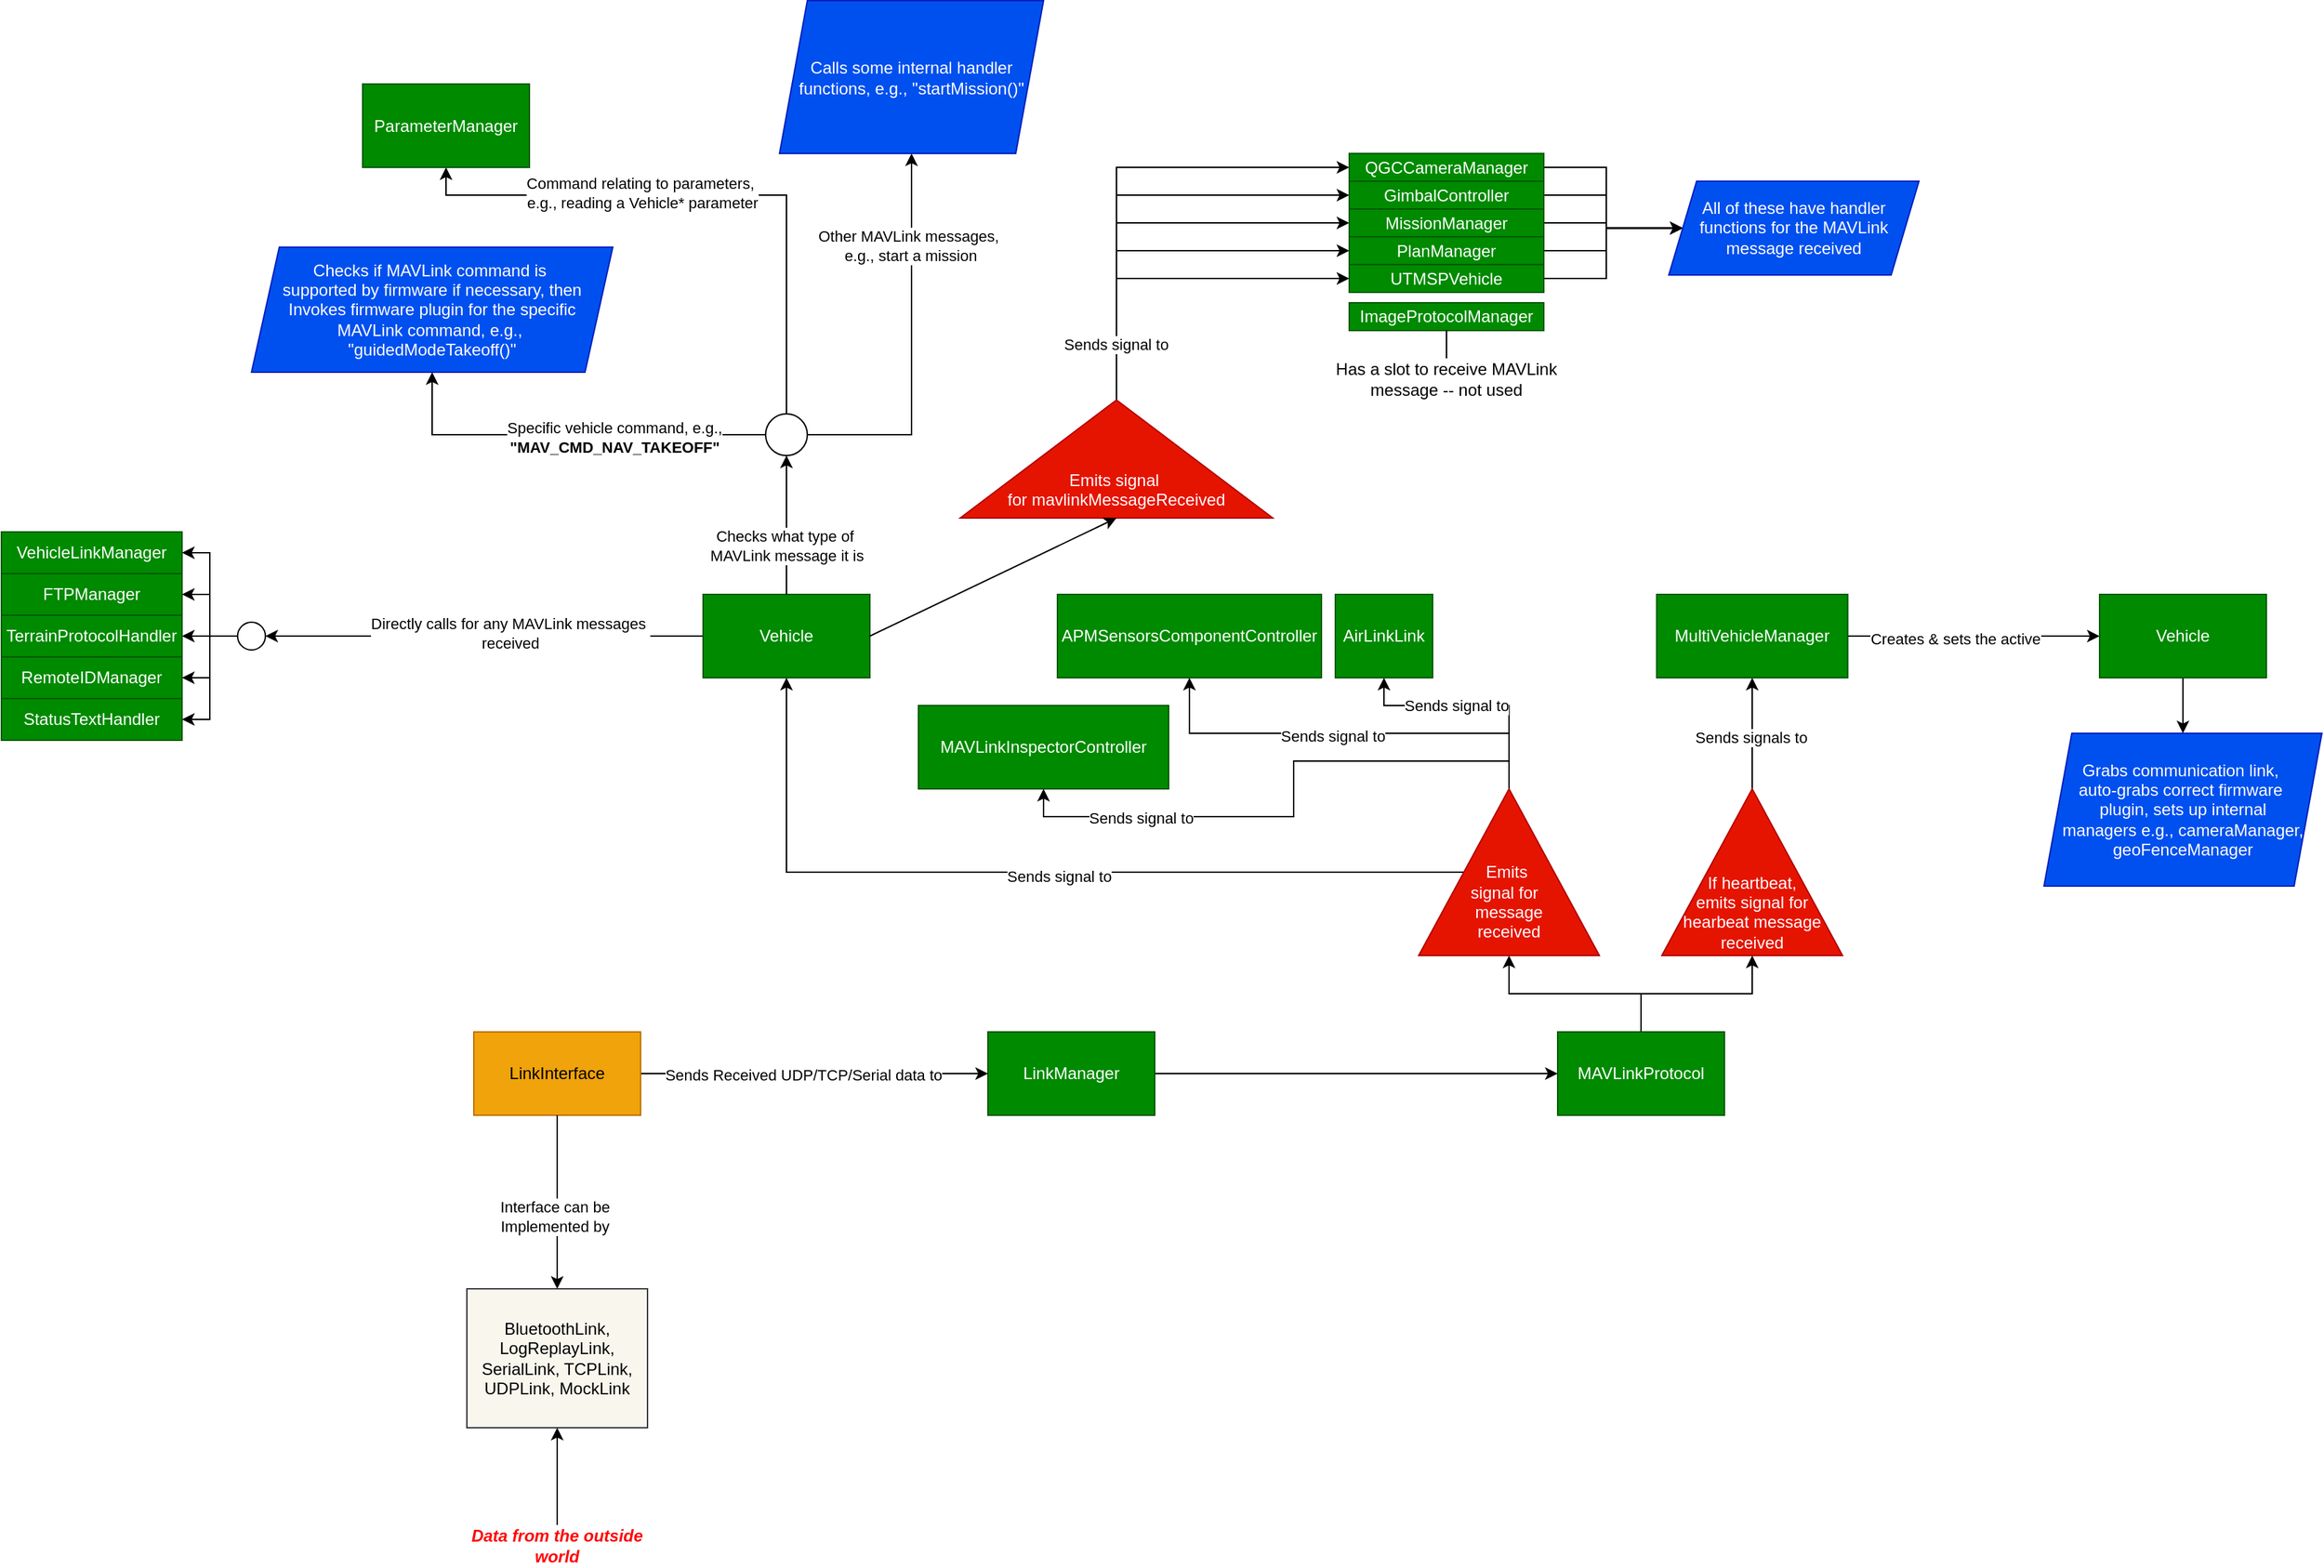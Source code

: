 <mxfile version="24.7.17">
  <diagram name="Page-1" id="2-7IdTPMlqMFxqddNMAq">
    <mxGraphModel dx="3534" dy="685" grid="1" gridSize="10" guides="1" tooltips="1" connect="1" arrows="1" fold="1" page="1" pageScale="1" pageWidth="2339" pageHeight="3300" math="0" shadow="0">
      <root>
        <mxCell id="0" />
        <mxCell id="1" parent="0" />
        <mxCell id="2pk-kVU0k3oHE5ROV0SA-71" style="edgeStyle=orthogonalEdgeStyle;rounded=0;orthogonalLoop=1;jettySize=auto;html=1;exitX=1;exitY=0.5;exitDx=0;exitDy=0;entryX=0;entryY=0.5;entryDx=0;entryDy=0;" parent="1" source="2pk-kVU0k3oHE5ROV0SA-62" target="2pk-kVU0k3oHE5ROV0SA-67" edge="1">
          <mxGeometry relative="1" as="geometry" />
        </mxCell>
        <mxCell id="2pk-kVU0k3oHE5ROV0SA-72" style="edgeStyle=orthogonalEdgeStyle;rounded=0;orthogonalLoop=1;jettySize=auto;html=1;exitX=1;exitY=0.5;exitDx=0;exitDy=0;entryX=0;entryY=0.5;entryDx=0;entryDy=0;" parent="1" source="2pk-kVU0k3oHE5ROV0SA-62" target="2pk-kVU0k3oHE5ROV0SA-68" edge="1">
          <mxGeometry relative="1" as="geometry" />
        </mxCell>
        <mxCell id="2pk-kVU0k3oHE5ROV0SA-73" style="edgeStyle=orthogonalEdgeStyle;rounded=0;orthogonalLoop=1;jettySize=auto;html=1;exitX=1;exitY=0.5;exitDx=0;exitDy=0;entryX=0;entryY=0.5;entryDx=0;entryDy=0;" parent="1" source="2pk-kVU0k3oHE5ROV0SA-62" target="2pk-kVU0k3oHE5ROV0SA-69" edge="1">
          <mxGeometry relative="1" as="geometry" />
        </mxCell>
        <mxCell id="2pk-kVU0k3oHE5ROV0SA-74" style="edgeStyle=orthogonalEdgeStyle;rounded=0;orthogonalLoop=1;jettySize=auto;html=1;exitX=1;exitY=0.5;exitDx=0;exitDy=0;entryX=0;entryY=0.5;entryDx=0;entryDy=0;" parent="1" source="2pk-kVU0k3oHE5ROV0SA-62" target="2pk-kVU0k3oHE5ROV0SA-70" edge="1">
          <mxGeometry relative="1" as="geometry" />
        </mxCell>
        <mxCell id="jVxOIRO-53fIm3GW3vSO-24" style="edgeStyle=orthogonalEdgeStyle;rounded=0;orthogonalLoop=1;jettySize=auto;html=1;exitX=0.5;exitY=0;exitDx=0;exitDy=0;entryX=0;entryY=0.5;entryDx=0;entryDy=0;" parent="1" source="jVxOIRO-53fIm3GW3vSO-1" target="jVxOIRO-53fIm3GW3vSO-25" edge="1">
          <mxGeometry relative="1" as="geometry">
            <mxPoint x="310" y="760" as="targetPoint" />
          </mxGeometry>
        </mxCell>
        <mxCell id="2pk-kVU0k3oHE5ROV0SA-2" style="edgeStyle=orthogonalEdgeStyle;rounded=0;orthogonalLoop=1;jettySize=auto;html=1;exitX=0.5;exitY=0;exitDx=0;exitDy=0;entryX=0;entryY=0.5;entryDx=0;entryDy=0;" parent="1" source="jVxOIRO-53fIm3GW3vSO-1" target="2pk-kVU0k3oHE5ROV0SA-1" edge="1">
          <mxGeometry relative="1" as="geometry" />
        </mxCell>
        <mxCell id="jVxOIRO-53fIm3GW3vSO-1" value="MAVLinkProtocol" style="rounded=0;whiteSpace=wrap;html=1;fillColor=#008a00;fontColor=#ffffff;strokeColor=#005700;" parent="1" vertex="1">
          <mxGeometry x="250" y="865" width="120" height="60" as="geometry" />
        </mxCell>
        <mxCell id="jVxOIRO-53fIm3GW3vSO-13" style="edgeStyle=orthogonalEdgeStyle;rounded=0;orthogonalLoop=1;jettySize=auto;html=1;exitX=1;exitY=0.5;exitDx=0;exitDy=0;entryX=0;entryY=0.5;entryDx=0;entryDy=0;" parent="1" source="2pk-kVU0k3oHE5ROV0SA-18" target="jVxOIRO-53fIm3GW3vSO-12" edge="1">
          <mxGeometry relative="1" as="geometry">
            <mxPoint x="530" y="580" as="sourcePoint" />
          </mxGeometry>
        </mxCell>
        <mxCell id="jVxOIRO-53fIm3GW3vSO-18" value="Creates &amp;amp; sets the active" style="edgeLabel;html=1;align=center;verticalAlign=middle;resizable=0;points=[];" parent="jVxOIRO-53fIm3GW3vSO-13" vertex="1" connectable="0">
          <mxGeometry x="-0.15" y="-2" relative="1" as="geometry">
            <mxPoint as="offset" />
          </mxGeometry>
        </mxCell>
        <mxCell id="2pk-kVU0k3oHE5ROV0SA-49" style="edgeStyle=orthogonalEdgeStyle;rounded=0;orthogonalLoop=1;jettySize=auto;html=1;exitX=0.5;exitY=1;exitDx=0;exitDy=0;entryX=0.5;entryY=0;entryDx=0;entryDy=0;" parent="1" source="jVxOIRO-53fIm3GW3vSO-12" target="jVxOIRO-53fIm3GW3vSO-27" edge="1">
          <mxGeometry relative="1" as="geometry" />
        </mxCell>
        <mxCell id="jVxOIRO-53fIm3GW3vSO-12" value="Vehicle" style="rounded=0;whiteSpace=wrap;html=1;fillColor=#008a00;fontColor=#ffffff;strokeColor=#005700;" parent="1" vertex="1">
          <mxGeometry x="640" y="550" width="120" height="60" as="geometry" />
        </mxCell>
        <mxCell id="2pk-kVU0k3oHE5ROV0SA-16" style="edgeStyle=orthogonalEdgeStyle;rounded=0;orthogonalLoop=1;jettySize=auto;html=1;entryX=0.5;entryY=1;entryDx=0;entryDy=0;" parent="1" source="jVxOIRO-53fIm3GW3vSO-25" target="2pk-kVU0k3oHE5ROV0SA-26" edge="1">
          <mxGeometry relative="1" as="geometry">
            <mxPoint x="82.5" y="620" as="targetPoint" />
          </mxGeometry>
        </mxCell>
        <mxCell id="2pk-kVU0k3oHE5ROV0SA-17" value="Sends signal to" style="edgeLabel;html=1;align=center;verticalAlign=middle;resizable=0;points=[];" parent="2pk-kVU0k3oHE5ROV0SA-16" vertex="1" connectable="0">
          <mxGeometry x="-0.071" y="3" relative="1" as="geometry">
            <mxPoint as="offset" />
          </mxGeometry>
        </mxCell>
        <mxCell id="2pk-kVU0k3oHE5ROV0SA-53" style="edgeStyle=orthogonalEdgeStyle;rounded=0;orthogonalLoop=1;jettySize=auto;html=1;exitX=1;exitY=0.5;exitDx=0;exitDy=0;entryX=0.5;entryY=1;entryDx=0;entryDy=0;" parent="1" source="jVxOIRO-53fIm3GW3vSO-25" target="2pk-kVU0k3oHE5ROV0SA-52" edge="1">
          <mxGeometry relative="1" as="geometry" />
        </mxCell>
        <mxCell id="2pk-kVU0k3oHE5ROV0SA-54" value="Sends signal to" style="edgeLabel;html=1;align=center;verticalAlign=middle;resizable=0;points=[];" parent="2pk-kVU0k3oHE5ROV0SA-53" vertex="1" connectable="0">
          <mxGeometry x="0.569" y="1" relative="1" as="geometry">
            <mxPoint as="offset" />
          </mxGeometry>
        </mxCell>
        <mxCell id="2pk-kVU0k3oHE5ROV0SA-56" style="edgeStyle=orthogonalEdgeStyle;rounded=0;orthogonalLoop=1;jettySize=auto;html=1;exitX=1;exitY=0.5;exitDx=0;exitDy=0;entryX=0.5;entryY=1;entryDx=0;entryDy=0;" parent="1" source="jVxOIRO-53fIm3GW3vSO-25" target="2pk-kVU0k3oHE5ROV0SA-55" edge="1">
          <mxGeometry relative="1" as="geometry" />
        </mxCell>
        <mxCell id="2pk-kVU0k3oHE5ROV0SA-57" value="Sends signal to" style="edgeLabel;html=1;align=center;verticalAlign=middle;resizable=0;points=[];" parent="2pk-kVU0k3oHE5ROV0SA-56" vertex="1" connectable="0">
          <mxGeometry x="0.077" y="2" relative="1" as="geometry">
            <mxPoint as="offset" />
          </mxGeometry>
        </mxCell>
        <mxCell id="2pk-kVU0k3oHE5ROV0SA-59" style="edgeStyle=orthogonalEdgeStyle;rounded=0;orthogonalLoop=1;jettySize=auto;html=1;exitX=1;exitY=0.5;exitDx=0;exitDy=0;entryX=0.5;entryY=1;entryDx=0;entryDy=0;" parent="1" source="jVxOIRO-53fIm3GW3vSO-25" target="2pk-kVU0k3oHE5ROV0SA-58" edge="1">
          <mxGeometry relative="1" as="geometry">
            <Array as="points">
              <mxPoint x="215" y="630" />
              <mxPoint x="125" y="630" />
            </Array>
          </mxGeometry>
        </mxCell>
        <mxCell id="2pk-kVU0k3oHE5ROV0SA-60" value="Sends signal to" style="edgeLabel;html=1;align=center;verticalAlign=middle;resizable=0;points=[];" parent="2pk-kVU0k3oHE5ROV0SA-59" vertex="1" connectable="0">
          <mxGeometry x="0.226" relative="1" as="geometry">
            <mxPoint x="6" as="offset" />
          </mxGeometry>
        </mxCell>
        <mxCell id="jVxOIRO-53fIm3GW3vSO-25" value="&lt;div&gt;&lt;br&gt;&lt;/div&gt;&lt;div&gt;&lt;br&gt;&lt;/div&gt;&lt;div&gt;&lt;br&gt;&lt;/div&gt;Emits&amp;nbsp;&lt;div&gt;signal for&amp;nbsp;&amp;nbsp;&lt;/div&gt;&lt;div&gt;message&lt;/div&gt;&lt;div&gt;received&lt;/div&gt;" style="triangle;whiteSpace=wrap;html=1;direction=north;fillColor=#e51400;fontColor=#ffffff;strokeColor=#B20000;" parent="1" vertex="1">
          <mxGeometry x="150" y="690" width="130" height="120" as="geometry" />
        </mxCell>
        <mxCell id="jVxOIRO-53fIm3GW3vSO-27" value="Grabs communication link,&amp;nbsp;&lt;div&gt;auto-grabs correct firmware&amp;nbsp;&lt;/div&gt;&lt;div&gt;plugin, sets up internal&lt;/div&gt;&lt;div&gt;managers e.g., cameraManager&lt;span style=&quot;background-color: initial;&quot;&gt;, geoFenceManager&lt;/span&gt;&lt;/div&gt;" style="shape=parallelogram;perimeter=parallelogramPerimeter;whiteSpace=wrap;html=1;fixedSize=1;fillColor=#0050ef;fontColor=#ffffff;strokeColor=#001DBC;" parent="1" vertex="1">
          <mxGeometry x="600" y="650" width="200" height="110" as="geometry" />
        </mxCell>
        <mxCell id="jVxOIRO-53fIm3GW3vSO-31" style="edgeStyle=orthogonalEdgeStyle;rounded=0;orthogonalLoop=1;jettySize=auto;html=1;exitX=1;exitY=0.5;exitDx=0;exitDy=0;entryX=0;entryY=0.5;entryDx=0;entryDy=0;" parent="1" source="jVxOIRO-53fIm3GW3vSO-30" target="jVxOIRO-53fIm3GW3vSO-1" edge="1">
          <mxGeometry relative="1" as="geometry" />
        </mxCell>
        <mxCell id="jVxOIRO-53fIm3GW3vSO-30" value="LinkManager" style="rounded=0;whiteSpace=wrap;html=1;fillColor=#008a00;fontColor=#ffffff;strokeColor=#005700;" parent="1" vertex="1">
          <mxGeometry x="-160" y="865" width="120" height="60" as="geometry" />
        </mxCell>
        <mxCell id="jVxOIRO-53fIm3GW3vSO-33" style="edgeStyle=orthogonalEdgeStyle;rounded=0;orthogonalLoop=1;jettySize=auto;html=1;entryX=0;entryY=0.5;entryDx=0;entryDy=0;" parent="1" source="jVxOIRO-53fIm3GW3vSO-32" target="jVxOIRO-53fIm3GW3vSO-30" edge="1">
          <mxGeometry relative="1" as="geometry">
            <mxPoint x="-350" y="900" as="targetPoint" />
          </mxGeometry>
        </mxCell>
        <mxCell id="jVxOIRO-53fIm3GW3vSO-34" value="Sends Received UDP/TCP/Serial data to" style="edgeLabel;html=1;align=center;verticalAlign=middle;resizable=0;points=[];" parent="jVxOIRO-53fIm3GW3vSO-33" vertex="1" connectable="0">
          <mxGeometry x="-0.069" y="-1" relative="1" as="geometry">
            <mxPoint as="offset" />
          </mxGeometry>
        </mxCell>
        <mxCell id="jVxOIRO-53fIm3GW3vSO-32" value="LinkInterface" style="rounded=0;whiteSpace=wrap;html=1;fillColor=#f0a30a;fontColor=#000000;strokeColor=#BD7000;" parent="1" vertex="1">
          <mxGeometry x="-530" y="865" width="120" height="60" as="geometry" />
        </mxCell>
        <mxCell id="jVxOIRO-53fIm3GW3vSO-35" value="" style="endArrow=classic;html=1;rounded=0;exitX=0.5;exitY=1;exitDx=0;exitDy=0;" parent="1" source="jVxOIRO-53fIm3GW3vSO-32" target="jVxOIRO-53fIm3GW3vSO-36" edge="1">
          <mxGeometry width="50" height="50" relative="1" as="geometry">
            <mxPoint x="-30" y="1020" as="sourcePoint" />
            <mxPoint x="-470" y="780" as="targetPoint" />
          </mxGeometry>
        </mxCell>
        <mxCell id="jVxOIRO-53fIm3GW3vSO-37" value="Interface can be&lt;div&gt;Implemented by&lt;/div&gt;" style="edgeLabel;html=1;align=center;verticalAlign=middle;resizable=0;points=[];" parent="jVxOIRO-53fIm3GW3vSO-35" vertex="1" connectable="0">
          <mxGeometry x="0.162" y="-2" relative="1" as="geometry">
            <mxPoint as="offset" />
          </mxGeometry>
        </mxCell>
        <mxCell id="jVxOIRO-53fIm3GW3vSO-36" value="&lt;font color=&quot;#000000&quot;&gt;BluetoothLink, LogReplayLink, SerialLink, TCPLink, UDPLink, MockLink&lt;/font&gt;" style="rounded=0;whiteSpace=wrap;html=1;fillColor=#f9f7ed;strokeColor=#36393d;" parent="1" vertex="1">
          <mxGeometry x="-535" y="1050" width="130" height="100" as="geometry" />
        </mxCell>
        <mxCell id="2pk-kVU0k3oHE5ROV0SA-19" style="edgeStyle=orthogonalEdgeStyle;rounded=0;orthogonalLoop=1;jettySize=auto;html=1;entryX=0.5;entryY=1;entryDx=0;entryDy=0;" parent="1" source="2pk-kVU0k3oHE5ROV0SA-1" target="2pk-kVU0k3oHE5ROV0SA-18" edge="1">
          <mxGeometry relative="1" as="geometry" />
        </mxCell>
        <mxCell id="2pk-kVU0k3oHE5ROV0SA-21" value="Sends signals to" style="edgeLabel;html=1;align=center;verticalAlign=middle;resizable=0;points=[];" parent="2pk-kVU0k3oHE5ROV0SA-19" vertex="1" connectable="0">
          <mxGeometry x="-0.058" y="1" relative="1" as="geometry">
            <mxPoint as="offset" />
          </mxGeometry>
        </mxCell>
        <mxCell id="2pk-kVU0k3oHE5ROV0SA-1" value="&lt;div&gt;&lt;br&gt;&lt;/div&gt;&lt;div&gt;&lt;br&gt;&lt;/div&gt;&lt;div&gt;&lt;br&gt;&lt;/div&gt;&lt;div&gt;&lt;br&gt;&lt;/div&gt;&lt;div&gt;If heartbeat,&lt;/div&gt;&lt;div&gt;emits signal for hearbeat message&lt;/div&gt;&lt;div&gt;received&lt;/div&gt;" style="triangle;whiteSpace=wrap;html=1;direction=north;fillColor=#e51400;fontColor=#ffffff;strokeColor=#B20000;" parent="1" vertex="1">
          <mxGeometry x="325" y="690" width="130" height="120" as="geometry" />
        </mxCell>
        <mxCell id="2pk-kVU0k3oHE5ROV0SA-18" value="MultiVehicleManager" style="rounded=0;whiteSpace=wrap;html=1;fillColor=#008a00;fontColor=#ffffff;strokeColor=#005700;" parent="1" vertex="1">
          <mxGeometry x="321.25" y="550" width="137.5" height="60" as="geometry" />
        </mxCell>
        <mxCell id="2pk-kVU0k3oHE5ROV0SA-87" style="edgeStyle=orthogonalEdgeStyle;rounded=0;orthogonalLoop=1;jettySize=auto;html=1;exitX=0;exitY=0.5;exitDx=0;exitDy=0;" parent="1" source="2pk-kVU0k3oHE5ROV0SA-26" target="2pk-kVU0k3oHE5ROV0SA-94" edge="1">
          <mxGeometry relative="1" as="geometry">
            <mxPoint x="-700" y="580" as="targetPoint" />
          </mxGeometry>
        </mxCell>
        <mxCell id="2pk-kVU0k3oHE5ROV0SA-88" value="Directly calls for any MAVLink messages&amp;nbsp;&lt;div&gt;received&lt;/div&gt;" style="edgeLabel;html=1;align=center;verticalAlign=middle;resizable=0;points=[];" parent="2pk-kVU0k3oHE5ROV0SA-87" vertex="1" connectable="0">
          <mxGeometry x="-0.109" y="-2" relative="1" as="geometry">
            <mxPoint x="1" as="offset" />
          </mxGeometry>
        </mxCell>
        <mxCell id="2pk-kVU0k3oHE5ROV0SA-26" value="Vehicle" style="rounded=0;whiteSpace=wrap;html=1;fillColor=#008a00;fontColor=#ffffff;strokeColor=#005700;" parent="1" vertex="1">
          <mxGeometry x="-365" y="550" width="120" height="60" as="geometry" />
        </mxCell>
        <mxCell id="2pk-kVU0k3oHE5ROV0SA-31" style="edgeStyle=orthogonalEdgeStyle;rounded=0;orthogonalLoop=1;jettySize=auto;html=1;exitX=0.5;exitY=0;exitDx=0;exitDy=0;entryX=0.5;entryY=1;entryDx=0;entryDy=0;" parent="1" source="2pk-kVU0k3oHE5ROV0SA-26" target="2pk-kVU0k3oHE5ROV0SA-36" edge="1">
          <mxGeometry relative="1" as="geometry">
            <mxPoint x="-490" y="600" as="targetPoint" />
            <mxPoint x="-310" y="470" as="sourcePoint" />
          </mxGeometry>
        </mxCell>
        <mxCell id="2pk-kVU0k3oHE5ROV0SA-32" value="Checks what type of&amp;nbsp;&lt;div&gt;MAVLink message it is&lt;/div&gt;" style="edgeLabel;html=1;align=center;verticalAlign=middle;resizable=0;points=[];" parent="2pk-kVU0k3oHE5ROV0SA-31" vertex="1" connectable="0">
          <mxGeometry x="-0.286" relative="1" as="geometry">
            <mxPoint as="offset" />
          </mxGeometry>
        </mxCell>
        <mxCell id="2pk-kVU0k3oHE5ROV0SA-33" value="Checks if MAVLink command is&amp;nbsp;&lt;div&gt;supported by firmware if necessary, then Invokes firmware&amp;nbsp;&lt;span style=&quot;background-color: initial;&quot;&gt;plugin for the specific&lt;/span&gt;&lt;div&gt;MAVLink command, e.g.,&amp;nbsp;&lt;/div&gt;&lt;div&gt;&quot;guidedModeTakeoff()&quot;&lt;/div&gt;&lt;/div&gt;" style="shape=parallelogram;perimeter=parallelogramPerimeter;whiteSpace=wrap;html=1;fixedSize=1;fillColor=#0050ef;fontColor=#ffffff;strokeColor=#001DBC;" parent="1" vertex="1">
          <mxGeometry x="-690" y="300" width="260" height="90" as="geometry" />
        </mxCell>
        <mxCell id="2pk-kVU0k3oHE5ROV0SA-34" style="edgeStyle=orthogonalEdgeStyle;rounded=0;orthogonalLoop=1;jettySize=auto;html=1;entryX=0.5;entryY=1;entryDx=0;entryDy=0;" parent="1" source="2pk-kVU0k3oHE5ROV0SA-36" target="2pk-kVU0k3oHE5ROV0SA-33" edge="1">
          <mxGeometry relative="1" as="geometry">
            <mxPoint x="-490" y="510" as="targetPoint" />
          </mxGeometry>
        </mxCell>
        <mxCell id="2pk-kVU0k3oHE5ROV0SA-37" value="Specific vehicle command, e.g.,&lt;div&gt;&lt;b&gt;&quot;MAV_CMD_NAV_TAKEOFF&quot;&lt;/b&gt;&lt;/div&gt;" style="edgeLabel;html=1;align=center;verticalAlign=middle;resizable=0;points=[];" parent="2pk-kVU0k3oHE5ROV0SA-34" vertex="1" connectable="0">
          <mxGeometry x="-0.235" y="2" relative="1" as="geometry">
            <mxPoint as="offset" />
          </mxGeometry>
        </mxCell>
        <mxCell id="2pk-kVU0k3oHE5ROV0SA-40" style="edgeStyle=orthogonalEdgeStyle;rounded=0;orthogonalLoop=1;jettySize=auto;html=1;entryX=0.5;entryY=1;entryDx=0;entryDy=0;exitX=0;exitY=0;exitDx=0;exitDy=0;" parent="1" source="2pk-kVU0k3oHE5ROV0SA-36" target="2pk-kVU0k3oHE5ROV0SA-39" edge="1">
          <mxGeometry relative="1" as="geometry">
            <Array as="points">
              <mxPoint x="-305" y="424.5" />
              <mxPoint x="-305" y="262.5" />
              <mxPoint x="-550" y="262.5" />
            </Array>
          </mxGeometry>
        </mxCell>
        <mxCell id="2pk-kVU0k3oHE5ROV0SA-41" value="Command relating to parameters,&amp;nbsp;&lt;div&gt;e.g., reading a Vehicle* parameter&lt;/div&gt;" style="edgeLabel;html=1;align=center;verticalAlign=middle;resizable=0;points=[];" parent="2pk-kVU0k3oHE5ROV0SA-40" vertex="1" connectable="0">
          <mxGeometry x="-0.168" relative="1" as="geometry">
            <mxPoint x="-95" y="-2" as="offset" />
          </mxGeometry>
        </mxCell>
        <mxCell id="2pk-kVU0k3oHE5ROV0SA-45" style="edgeStyle=orthogonalEdgeStyle;rounded=0;orthogonalLoop=1;jettySize=auto;html=1;exitX=1;exitY=0.5;exitDx=0;exitDy=0;entryX=0.5;entryY=1;entryDx=0;entryDy=0;" parent="1" source="2pk-kVU0k3oHE5ROV0SA-36" target="2pk-kVU0k3oHE5ROV0SA-48" edge="1">
          <mxGeometry relative="1" as="geometry">
            <mxPoint x="-155" y="282.5" as="targetPoint" />
            <mxPoint x="-245.0" y="455.0" as="sourcePoint" />
          </mxGeometry>
        </mxCell>
        <mxCell id="2pk-kVU0k3oHE5ROV0SA-46" value="Other MAVLink messages,&amp;nbsp;&lt;div&gt;e.g., start a mission&lt;/div&gt;" style="edgeLabel;html=1;align=center;verticalAlign=middle;resizable=0;points=[];" parent="2pk-kVU0k3oHE5ROV0SA-45" vertex="1" connectable="0">
          <mxGeometry x="0.523" y="1" relative="1" as="geometry">
            <mxPoint as="offset" />
          </mxGeometry>
        </mxCell>
        <mxCell id="2pk-kVU0k3oHE5ROV0SA-36" value="" style="ellipse;whiteSpace=wrap;html=1;aspect=fixed;" parent="1" vertex="1">
          <mxGeometry x="-320" y="420" width="30" height="30" as="geometry" />
        </mxCell>
        <mxCell id="2pk-kVU0k3oHE5ROV0SA-39" value="ParameterManager" style="rounded=0;whiteSpace=wrap;html=1;fillColor=#008a00;fontColor=#ffffff;strokeColor=#005700;" parent="1" vertex="1">
          <mxGeometry x="-610" y="182.5" width="120" height="60" as="geometry" />
        </mxCell>
        <mxCell id="2pk-kVU0k3oHE5ROV0SA-48" value="Calls some internal handler functions, e.g., &quot;startMission()&quot;" style="shape=parallelogram;perimeter=parallelogramPerimeter;whiteSpace=wrap;html=1;fixedSize=1;fillColor=#0050ef;fontColor=#ffffff;strokeColor=#001DBC;" parent="1" vertex="1">
          <mxGeometry x="-310" y="122.5" width="190" height="110" as="geometry" />
        </mxCell>
        <mxCell id="2pk-kVU0k3oHE5ROV0SA-52" value="MAVLinkInspectorController" style="rounded=0;whiteSpace=wrap;html=1;fillColor=#008a00;fontColor=#ffffff;strokeColor=#005700;" parent="1" vertex="1">
          <mxGeometry x="-210" y="630" width="180" height="60" as="geometry" />
        </mxCell>
        <mxCell id="2pk-kVU0k3oHE5ROV0SA-55" value="APMSensorsComponentController" style="rounded=0;whiteSpace=wrap;html=1;fillColor=#008a00;fontColor=#ffffff;strokeColor=#005700;" parent="1" vertex="1">
          <mxGeometry x="-110" y="550" width="190" height="60" as="geometry" />
        </mxCell>
        <mxCell id="2pk-kVU0k3oHE5ROV0SA-58" value="AirLinkLink" style="rounded=0;whiteSpace=wrap;html=1;fillColor=#008a00;fontColor=#ffffff;strokeColor=#005700;" parent="1" vertex="1">
          <mxGeometry x="90" y="550" width="70" height="60" as="geometry" />
        </mxCell>
        <mxCell id="2pk-kVU0k3oHE5ROV0SA-79" style="edgeStyle=orthogonalEdgeStyle;rounded=0;orthogonalLoop=1;jettySize=auto;html=1;exitX=1;exitY=0.5;exitDx=0;exitDy=0;entryX=0;entryY=0.5;entryDx=0;entryDy=0;" parent="1" source="2pk-kVU0k3oHE5ROV0SA-62" target="2pk-kVU0k3oHE5ROV0SA-66" edge="1">
          <mxGeometry relative="1" as="geometry" />
        </mxCell>
        <mxCell id="2pk-kVU0k3oHE5ROV0SA-80" value="Sends signal to" style="edgeLabel;html=1;align=center;verticalAlign=middle;resizable=0;points=[];" parent="2pk-kVU0k3oHE5ROV0SA-79" vertex="1" connectable="0">
          <mxGeometry x="-0.757" y="1" relative="1" as="geometry">
            <mxPoint as="offset" />
          </mxGeometry>
        </mxCell>
        <mxCell id="2pk-kVU0k3oHE5ROV0SA-62" value="&lt;div&gt;&lt;br&gt;&lt;/div&gt;&lt;div&gt;&lt;br&gt;&lt;/div&gt;&lt;div&gt;&lt;br&gt;&lt;/div&gt;Emits signal&amp;nbsp;&lt;div&gt;for mavlinkMessageReceived&lt;/div&gt;" style="triangle;whiteSpace=wrap;html=1;fillColor=#e51400;fontColor=#ffffff;strokeColor=#B20000;direction=north;" parent="1" vertex="1">
          <mxGeometry x="-180" y="410" width="225" height="85" as="geometry" />
        </mxCell>
        <mxCell id="2pk-kVU0k3oHE5ROV0SA-63" value="" style="endArrow=classic;html=1;rounded=0;exitX=1;exitY=0.5;exitDx=0;exitDy=0;entryX=0;entryY=0.5;entryDx=0;entryDy=0;" parent="1" source="2pk-kVU0k3oHE5ROV0SA-26" target="2pk-kVU0k3oHE5ROV0SA-62" edge="1">
          <mxGeometry width="50" height="50" relative="1" as="geometry">
            <mxPoint x="40" y="510" as="sourcePoint" />
            <mxPoint x="90" y="460" as="targetPoint" />
          </mxGeometry>
        </mxCell>
        <mxCell id="2pk-kVU0k3oHE5ROV0SA-82" style="edgeStyle=orthogonalEdgeStyle;rounded=0;orthogonalLoop=1;jettySize=auto;html=1;entryX=0;entryY=0.5;entryDx=0;entryDy=0;" parent="1" source="2pk-kVU0k3oHE5ROV0SA-66" target="2pk-kVU0k3oHE5ROV0SA-81" edge="1">
          <mxGeometry relative="1" as="geometry" />
        </mxCell>
        <mxCell id="2pk-kVU0k3oHE5ROV0SA-66" value="QGCCameraManager" style="rounded=0;whiteSpace=wrap;html=1;fillColor=#008a00;strokeColor=#005700;fontColor=#ffffff;" parent="1" vertex="1">
          <mxGeometry x="100" y="232.5" width="140" height="20" as="geometry" />
        </mxCell>
        <mxCell id="2pk-kVU0k3oHE5ROV0SA-83" style="edgeStyle=orthogonalEdgeStyle;rounded=0;orthogonalLoop=1;jettySize=auto;html=1;exitX=1;exitY=0.5;exitDx=0;exitDy=0;entryX=0;entryY=0.5;entryDx=0;entryDy=0;" parent="1" source="2pk-kVU0k3oHE5ROV0SA-67" target="2pk-kVU0k3oHE5ROV0SA-81" edge="1">
          <mxGeometry relative="1" as="geometry" />
        </mxCell>
        <mxCell id="2pk-kVU0k3oHE5ROV0SA-67" value="GimbalController" style="rounded=0;whiteSpace=wrap;html=1;fillColor=#008a00;strokeColor=#005700;fontColor=#ffffff;" parent="1" vertex="1">
          <mxGeometry x="100" y="252.5" width="140" height="20" as="geometry" />
        </mxCell>
        <mxCell id="2pk-kVU0k3oHE5ROV0SA-84" style="edgeStyle=orthogonalEdgeStyle;rounded=0;orthogonalLoop=1;jettySize=auto;html=1;exitX=1;exitY=0.5;exitDx=0;exitDy=0;entryX=0;entryY=0.5;entryDx=0;entryDy=0;" parent="1" source="2pk-kVU0k3oHE5ROV0SA-68" target="2pk-kVU0k3oHE5ROV0SA-81" edge="1">
          <mxGeometry relative="1" as="geometry" />
        </mxCell>
        <mxCell id="2pk-kVU0k3oHE5ROV0SA-68" value="MissionManager" style="rounded=0;whiteSpace=wrap;html=1;fillColor=#008a00;strokeColor=#005700;fontColor=#ffffff;" parent="1" vertex="1">
          <mxGeometry x="100" y="272.5" width="140" height="20" as="geometry" />
        </mxCell>
        <mxCell id="2pk-kVU0k3oHE5ROV0SA-85" style="edgeStyle=orthogonalEdgeStyle;rounded=0;orthogonalLoop=1;jettySize=auto;html=1;exitX=1;exitY=0.5;exitDx=0;exitDy=0;entryX=0;entryY=0.5;entryDx=0;entryDy=0;" parent="1" source="2pk-kVU0k3oHE5ROV0SA-69" target="2pk-kVU0k3oHE5ROV0SA-81" edge="1">
          <mxGeometry relative="1" as="geometry" />
        </mxCell>
        <mxCell id="2pk-kVU0k3oHE5ROV0SA-69" value="PlanManager" style="rounded=0;whiteSpace=wrap;html=1;fillColor=#008a00;strokeColor=#005700;fontColor=#ffffff;" parent="1" vertex="1">
          <mxGeometry x="100" y="292.5" width="140" height="20" as="geometry" />
        </mxCell>
        <mxCell id="2pk-kVU0k3oHE5ROV0SA-86" style="edgeStyle=orthogonalEdgeStyle;rounded=0;orthogonalLoop=1;jettySize=auto;html=1;exitX=1;exitY=0.5;exitDx=0;exitDy=0;entryX=0;entryY=0.5;entryDx=0;entryDy=0;" parent="1" source="2pk-kVU0k3oHE5ROV0SA-70" target="2pk-kVU0k3oHE5ROV0SA-81" edge="1">
          <mxGeometry relative="1" as="geometry" />
        </mxCell>
        <mxCell id="2pk-kVU0k3oHE5ROV0SA-70" value="UTMSPVehicle" style="rounded=0;whiteSpace=wrap;html=1;fillColor=#008a00;strokeColor=#005700;fontColor=#ffffff;" parent="1" vertex="1">
          <mxGeometry x="100" y="312.5" width="140" height="20" as="geometry" />
        </mxCell>
        <mxCell id="2pk-kVU0k3oHE5ROV0SA-81" value="All of these have handler functions for the MAVLink message received" style="shape=parallelogram;perimeter=parallelogramPerimeter;whiteSpace=wrap;html=1;fixedSize=1;fillColor=#0050ef;fontColor=#ffffff;strokeColor=#001DBC;" parent="1" vertex="1">
          <mxGeometry x="330" y="252.5" width="180" height="67.5" as="geometry" />
        </mxCell>
        <mxCell id="2pk-kVU0k3oHE5ROV0SA-89" value="VehicleLinkManager" style="rounded=0;whiteSpace=wrap;html=1;fillColor=#008a00;fontColor=#ffffff;strokeColor=#005700;" parent="1" vertex="1">
          <mxGeometry x="-870" y="505" width="130" height="30" as="geometry" />
        </mxCell>
        <mxCell id="2pk-kVU0k3oHE5ROV0SA-90" value="FTPManager" style="rounded=0;whiteSpace=wrap;html=1;fillColor=#008a00;fontColor=#ffffff;strokeColor=#005700;" parent="1" vertex="1">
          <mxGeometry x="-870" y="535" width="130" height="30" as="geometry" />
        </mxCell>
        <mxCell id="2pk-kVU0k3oHE5ROV0SA-91" value="TerrainProtocolHandler" style="rounded=0;whiteSpace=wrap;html=1;fillColor=#008a00;fontColor=#ffffff;strokeColor=#005700;" parent="1" vertex="1">
          <mxGeometry x="-870" y="565" width="130" height="30" as="geometry" />
        </mxCell>
        <mxCell id="2pk-kVU0k3oHE5ROV0SA-92" value="RemoteIDManager" style="rounded=0;whiteSpace=wrap;html=1;fillColor=#008a00;fontColor=#ffffff;strokeColor=#005700;" parent="1" vertex="1">
          <mxGeometry x="-870" y="595" width="130" height="30" as="geometry" />
        </mxCell>
        <mxCell id="2pk-kVU0k3oHE5ROV0SA-93" value="StatusTextHandler" style="rounded=0;whiteSpace=wrap;html=1;fillColor=#008a00;fontColor=#ffffff;strokeColor=#005700;" parent="1" vertex="1">
          <mxGeometry x="-870" y="625" width="130" height="30" as="geometry" />
        </mxCell>
        <mxCell id="2pk-kVU0k3oHE5ROV0SA-95" style="edgeStyle=orthogonalEdgeStyle;rounded=0;orthogonalLoop=1;jettySize=auto;html=1;exitX=0;exitY=0.5;exitDx=0;exitDy=0;entryX=1;entryY=0.5;entryDx=0;entryDy=0;" parent="1" source="2pk-kVU0k3oHE5ROV0SA-94" target="2pk-kVU0k3oHE5ROV0SA-89" edge="1">
          <mxGeometry relative="1" as="geometry" />
        </mxCell>
        <mxCell id="2pk-kVU0k3oHE5ROV0SA-97" style="edgeStyle=orthogonalEdgeStyle;rounded=0;orthogonalLoop=1;jettySize=auto;html=1;exitX=0;exitY=0.5;exitDx=0;exitDy=0;entryX=1;entryY=0.5;entryDx=0;entryDy=0;" parent="1" source="2pk-kVU0k3oHE5ROV0SA-94" target="2pk-kVU0k3oHE5ROV0SA-90" edge="1">
          <mxGeometry relative="1" as="geometry" />
        </mxCell>
        <mxCell id="2pk-kVU0k3oHE5ROV0SA-99" style="edgeStyle=orthogonalEdgeStyle;rounded=0;orthogonalLoop=1;jettySize=auto;html=1;exitX=0;exitY=0.5;exitDx=0;exitDy=0;entryX=1;entryY=0.5;entryDx=0;entryDy=0;" parent="1" source="2pk-kVU0k3oHE5ROV0SA-94" target="2pk-kVU0k3oHE5ROV0SA-91" edge="1">
          <mxGeometry relative="1" as="geometry" />
        </mxCell>
        <mxCell id="2pk-kVU0k3oHE5ROV0SA-100" style="edgeStyle=orthogonalEdgeStyle;rounded=0;orthogonalLoop=1;jettySize=auto;html=1;exitX=0;exitY=0.5;exitDx=0;exitDy=0;entryX=1;entryY=0.5;entryDx=0;entryDy=0;" parent="1" source="2pk-kVU0k3oHE5ROV0SA-94" target="2pk-kVU0k3oHE5ROV0SA-92" edge="1">
          <mxGeometry relative="1" as="geometry" />
        </mxCell>
        <mxCell id="2pk-kVU0k3oHE5ROV0SA-101" style="edgeStyle=orthogonalEdgeStyle;rounded=0;orthogonalLoop=1;jettySize=auto;html=1;exitX=0;exitY=0.5;exitDx=0;exitDy=0;entryX=1;entryY=0.5;entryDx=0;entryDy=0;" parent="1" source="2pk-kVU0k3oHE5ROV0SA-94" target="2pk-kVU0k3oHE5ROV0SA-93" edge="1">
          <mxGeometry relative="1" as="geometry" />
        </mxCell>
        <mxCell id="2pk-kVU0k3oHE5ROV0SA-94" value="" style="ellipse;whiteSpace=wrap;html=1;aspect=fixed;" parent="1" vertex="1">
          <mxGeometry x="-700" y="570" width="20" height="20" as="geometry" />
        </mxCell>
        <mxCell id="2pk-kVU0k3oHE5ROV0SA-102" value="" style="endArrow=classic;html=1;rounded=0;entryX=0.5;entryY=1;entryDx=0;entryDy=0;exitX=0.5;exitY=0;exitDx=0;exitDy=0;" parent="1" source="2pk-kVU0k3oHE5ROV0SA-103" target="jVxOIRO-53fIm3GW3vSO-36" edge="1">
          <mxGeometry width="50" height="50" relative="1" as="geometry">
            <mxPoint x="-470" y="1210" as="sourcePoint" />
            <mxPoint x="-300" y="1050" as="targetPoint" />
          </mxGeometry>
        </mxCell>
        <mxCell id="2pk-kVU0k3oHE5ROV0SA-103" value="&lt;b&gt;&lt;i style=&quot;&quot;&gt;&lt;font color=&quot;#ff0000&quot;&gt;Data from the outside world&lt;/font&gt;&lt;/i&gt;&lt;/b&gt;" style="text;html=1;align=center;verticalAlign=middle;whiteSpace=wrap;rounded=0;" parent="1" vertex="1">
          <mxGeometry x="-540" y="1220" width="140" height="30" as="geometry" />
        </mxCell>
        <mxCell id="N23IsBDTn8RppzN4isHm-1" value="ImageProtocolManager" style="rounded=0;whiteSpace=wrap;html=1;fillColor=#008a00;strokeColor=#005700;fontColor=#ffffff;" vertex="1" parent="1">
          <mxGeometry x="100" y="340" width="140" height="20" as="geometry" />
        </mxCell>
        <mxCell id="N23IsBDTn8RppzN4isHm-2" value="Has a slot to receive MAVLink message -- not used" style="text;html=1;align=center;verticalAlign=middle;whiteSpace=wrap;rounded=0;" vertex="1" parent="1">
          <mxGeometry x="75" y="380" width="190" height="30" as="geometry" />
        </mxCell>
        <mxCell id="N23IsBDTn8RppzN4isHm-3" value="" style="endArrow=none;html=1;rounded=0;entryX=0.5;entryY=0;entryDx=0;entryDy=0;exitX=0.5;exitY=1;exitDx=0;exitDy=0;" edge="1" parent="1" source="N23IsBDTn8RppzN4isHm-1" target="N23IsBDTn8RppzN4isHm-2">
          <mxGeometry width="50" height="50" relative="1" as="geometry">
            <mxPoint x="110" y="450" as="sourcePoint" />
            <mxPoint x="160" y="400" as="targetPoint" />
          </mxGeometry>
        </mxCell>
      </root>
    </mxGraphModel>
  </diagram>
</mxfile>

